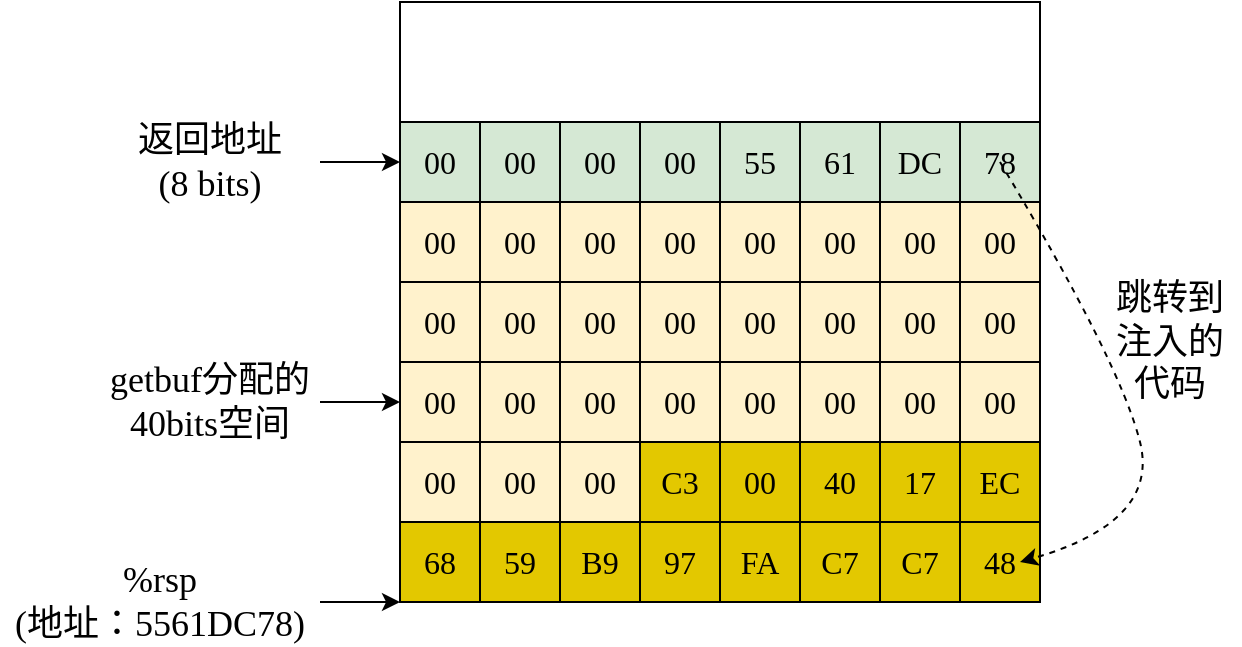 <mxfile>
    <diagram id="Xdzq0T5rtHVKRT2HmKXS" name="第 1 页">
        <mxGraphModel dx="906" dy="659" grid="1" gridSize="10" guides="1" tooltips="1" connect="1" arrows="1" fold="1" page="1" pageScale="1" pageWidth="827" pageHeight="1169" math="0" shadow="0">
            <root>
                <mxCell id="0"/>
                <mxCell id="1" parent="0"/>
                <mxCell id="2" value="" style="rounded=0;whiteSpace=wrap;html=1;fontFamily=JetBrains Mono;" parent="1" vertex="1">
                    <mxGeometry x="320" y="60" width="320" height="60" as="geometry"/>
                </mxCell>
                <mxCell id="3" value="&lt;div style=&quot;color: rgb(59, 59, 59); background-color: rgb(255, 255, 255); font-size: 16px; line-height: 22px;&quot;&gt;&lt;br&gt;&lt;/div&gt;" style="rounded=0;whiteSpace=wrap;html=1;fontFamily=JetBrains Mono;" parent="1" vertex="1">
                    <mxGeometry x="320" y="120" width="320" height="40" as="geometry"/>
                </mxCell>
                <mxCell id="4" value="" style="rounded=0;whiteSpace=wrap;html=1;fontSize=16;fontFamily=JetBrains Mono;" parent="1" vertex="1">
                    <mxGeometry x="320" y="160" width="320" height="200" as="geometry"/>
                </mxCell>
                <mxCell id="6" value="" style="edgeStyle=none;html=1;fontSize=18;fontFamily=JetBrains Mono;" parent="1" source="5" target="4" edge="1">
                    <mxGeometry relative="1" as="geometry"/>
                </mxCell>
                <mxCell id="5" value="&lt;font&gt;getbuf&lt;/font&gt;&lt;font face=&quot;思源黑体&quot;&gt;分配的40bits空间&lt;/font&gt;" style="text;html=1;strokeColor=none;fillColor=none;align=center;verticalAlign=middle;whiteSpace=wrap;rounded=0;fontSize=18;fontFamily=JetBrains Mono;" parent="1" vertex="1">
                    <mxGeometry x="170" y="245" width="110" height="30" as="geometry"/>
                </mxCell>
                <mxCell id="13" style="edgeStyle=none;html=1;exitX=1;exitY=0.5;exitDx=0;exitDy=0;entryX=0;entryY=0.5;entryDx=0;entryDy=0;fontSize=18;fontFamily=JetBrains Mono;" parent="1" source="10" target="3" edge="1">
                    <mxGeometry relative="1" as="geometry"/>
                </mxCell>
                <mxCell id="10" value="&lt;font face=&quot;思源黑体&quot;&gt;返回地址&lt;br&gt;(8 bits)&lt;/font&gt;" style="text;html=1;strokeColor=none;fillColor=none;align=center;verticalAlign=middle;whiteSpace=wrap;rounded=0;fontSize=18;fontFamily=JetBrains Mono;" parent="1" vertex="1">
                    <mxGeometry x="170" y="125" width="110" height="30" as="geometry"/>
                </mxCell>
                <mxCell id="16" style="edgeStyle=none;html=1;exitX=1;exitY=0.5;exitDx=0;exitDy=0;entryX=0;entryY=1;entryDx=0;entryDy=0;fontSize=18;fontFamily=JetBrains Mono;" parent="1" source="15" target="4" edge="1">
                    <mxGeometry relative="1" as="geometry"/>
                </mxCell>
                <mxCell id="15" value="&lt;font&gt;%rsp&lt;br&gt;&lt;font face=&quot;思源黑体&quot;&gt;(地址：5561DC78)&lt;/font&gt;&lt;/font&gt;" style="text;html=1;strokeColor=none;fillColor=none;align=center;verticalAlign=middle;whiteSpace=wrap;rounded=0;fontSize=18;fontFamily=JetBrains Mono;" parent="1" vertex="1">
                    <mxGeometry x="120" y="340" width="160" height="40" as="geometry"/>
                </mxCell>
                <mxCell id="17" value="&lt;span style=&quot;color: rgb(59, 59, 59); font-size: 16px; background-color: rgb(255, 255, 255);&quot;&gt;00&lt;/span&gt;" style="rounded=0;whiteSpace=wrap;html=1;fontSize=18;fontFamily=JetBrains Mono;" parent="1" vertex="1">
                    <mxGeometry x="320" y="120" width="40" height="40" as="geometry"/>
                </mxCell>
                <mxCell id="18" value="&lt;span style=&quot;color: rgb(59, 59, 59); font-size: 16px; background-color: rgb(255, 255, 255);&quot;&gt;00&lt;/span&gt;" style="rounded=0;whiteSpace=wrap;html=1;fontSize=18;fontFamily=JetBrains Mono;" parent="1" vertex="1">
                    <mxGeometry x="360" y="120" width="40" height="40" as="geometry"/>
                </mxCell>
                <mxCell id="19" value="&lt;span style=&quot;font-size: 16px;&quot;&gt;00&lt;/span&gt;" style="rounded=0;whiteSpace=wrap;html=1;fontSize=18;fillColor=#d5e8d4;strokeColor=#000000;fontColor=default;labelBackgroundColor=none;labelBorderColor=none;fontFamily=JetBrains Mono;" parent="1" vertex="1">
                    <mxGeometry x="400" y="120" width="40" height="40" as="geometry"/>
                </mxCell>
                <mxCell id="20" value="&lt;span style=&quot;font-size: 16px;&quot;&gt;00&lt;/span&gt;" style="rounded=0;whiteSpace=wrap;html=1;fontSize=18;fillColor=#d5e8d4;strokeColor=#000000;fontColor=default;labelBackgroundColor=none;labelBorderColor=none;fontFamily=JetBrains Mono;" parent="1" vertex="1">
                    <mxGeometry x="440" y="120" width="40" height="40" as="geometry"/>
                </mxCell>
                <mxCell id="21" value="&lt;font&gt;&lt;span style=&quot;font-size: 16px;&quot;&gt;55&lt;/span&gt;&lt;/font&gt;" style="rounded=0;whiteSpace=wrap;html=1;fontSize=18;fillColor=#d5e8d4;strokeColor=#000000;labelBackgroundColor=none;labelBorderColor=none;fontFamily=JetBrains Mono;" parent="1" vertex="1">
                    <mxGeometry x="480" y="120" width="40" height="40" as="geometry"/>
                </mxCell>
                <mxCell id="22" value="&lt;font&gt;&lt;span style=&quot;font-size: 16px;&quot;&gt;61&lt;/span&gt;&lt;/font&gt;" style="rounded=0;whiteSpace=wrap;html=1;fontSize=18;fillColor=#d5e8d4;strokeColor=#000000;labelBackgroundColor=none;labelBorderColor=none;fontFamily=JetBrains Mono;" parent="1" vertex="1">
                    <mxGeometry x="520" y="120" width="40" height="40" as="geometry"/>
                </mxCell>
                <mxCell id="23" value="&lt;font&gt;&lt;span style=&quot;font-size: 16px;&quot;&gt;DC&lt;/span&gt;&lt;/font&gt;" style="rounded=0;whiteSpace=wrap;html=1;fontSize=18;fillColor=#d5e8d4;strokeColor=#000000;labelBackgroundColor=none;labelBorderColor=none;fontFamily=JetBrains Mono;" parent="1" vertex="1">
                    <mxGeometry x="560" y="120" width="40" height="40" as="geometry"/>
                </mxCell>
                <mxCell id="24" value="&lt;span style=&quot;font-size: 16px;&quot;&gt;78&lt;/span&gt;" style="rounded=0;whiteSpace=wrap;html=1;fontSize=18;fillColor=#d5e8d4;strokeColor=#000000;labelBackgroundColor=none;labelBorderColor=none;fontFamily=JetBrains Mono;" parent="1" vertex="1">
                    <mxGeometry x="600" y="120" width="40" height="40" as="geometry"/>
                </mxCell>
                <mxCell id="25" value="&lt;span style=&quot;font-size: 16px;&quot;&gt;00&lt;/span&gt;" style="rounded=0;whiteSpace=wrap;html=1;fontSize=18;fillColor=#d5e8d4;strokeColor=#000000;fontColor=default;labelBackgroundColor=none;labelBorderColor=none;fontFamily=JetBrains Mono;" parent="1" vertex="1">
                    <mxGeometry x="320" y="120" width="40" height="40" as="geometry"/>
                </mxCell>
                <mxCell id="26" value="&lt;span style=&quot;font-size: 16px;&quot;&gt;00&lt;/span&gt;" style="rounded=0;whiteSpace=wrap;html=1;fontSize=18;fillColor=#d5e8d4;strokeColor=#000000;fontColor=default;labelBackgroundColor=none;labelBorderColor=none;fontFamily=JetBrains Mono;" parent="1" vertex="1">
                    <mxGeometry x="360" y="120" width="40" height="40" as="geometry"/>
                </mxCell>
                <mxCell id="27" value="&lt;span style=&quot;font-size: 16px;&quot;&gt;48&lt;/span&gt;" style="rounded=0;whiteSpace=wrap;html=1;fontSize=18;labelBackgroundColor=none;labelBorderColor=none;fillColor=#e3c800;strokeColor=#000000;fontColor=#000000;fontFamily=JetBrains Mono;" parent="1" vertex="1">
                    <mxGeometry x="600" y="320" width="40" height="40" as="geometry"/>
                </mxCell>
                <mxCell id="30" value="&lt;span style=&quot;font-size: 16px;&quot;&gt;C7&lt;/span&gt;" style="rounded=0;whiteSpace=wrap;html=1;fontSize=18;labelBackgroundColor=none;labelBorderColor=none;fillColor=#e3c800;strokeColor=#000000;fontColor=#000000;fontFamily=JetBrains Mono;" parent="1" vertex="1">
                    <mxGeometry x="560" y="320" width="40" height="40" as="geometry"/>
                </mxCell>
                <mxCell id="70" value="&lt;span style=&quot;font-size: 16px;&quot;&gt;00&lt;/span&gt;" style="rounded=0;whiteSpace=wrap;html=1;fontSize=18;labelBackgroundColor=none;labelBorderColor=none;fillColor=#fff2cc;strokeColor=#000000;fontFamily=JetBrains Mono;" parent="1" vertex="1">
                    <mxGeometry x="480" y="320" width="40" height="40" as="geometry"/>
                </mxCell>
                <mxCell id="71" value="&lt;span style=&quot;font-size: 16px;&quot;&gt;00&lt;/span&gt;" style="rounded=0;whiteSpace=wrap;html=1;fontSize=18;labelBackgroundColor=none;labelBorderColor=none;fillColor=#fff2cc;strokeColor=#000000;fontFamily=JetBrains Mono;" parent="1" vertex="1">
                    <mxGeometry x="520" y="320" width="40" height="40" as="geometry"/>
                </mxCell>
                <mxCell id="72" value="&lt;span style=&quot;font-size: 16px;&quot;&gt;FA&lt;/span&gt;" style="rounded=0;whiteSpace=wrap;html=1;fontSize=18;labelBackgroundColor=none;labelBorderColor=none;fillColor=#e3c800;strokeColor=#000000;fontColor=#000000;fontFamily=JetBrains Mono;" parent="1" vertex="1">
                    <mxGeometry x="480" y="320" width="40" height="40" as="geometry"/>
                </mxCell>
                <mxCell id="73" value="&lt;span style=&quot;font-size: 16px;&quot;&gt;C7&lt;/span&gt;" style="rounded=0;whiteSpace=wrap;html=1;fontSize=18;labelBackgroundColor=none;labelBorderColor=none;fillColor=#e3c800;strokeColor=#000000;fontColor=#000000;fontFamily=JetBrains Mono;" parent="1" vertex="1">
                    <mxGeometry x="520" y="320" width="40" height="40" as="geometry"/>
                </mxCell>
                <mxCell id="74" value="&lt;span style=&quot;font-size: 16px;&quot;&gt;68&lt;/span&gt;" style="rounded=0;whiteSpace=wrap;html=1;fontSize=18;labelBackgroundColor=none;labelBorderColor=none;fillColor=#e3c800;strokeColor=#000000;fontColor=#000000;fontFamily=JetBrains Mono;" parent="1" vertex="1">
                    <mxGeometry x="320" y="320" width="40" height="40" as="geometry"/>
                </mxCell>
                <mxCell id="75" value="&lt;span style=&quot;font-size: 16px;&quot;&gt;59&lt;/span&gt;" style="rounded=0;whiteSpace=wrap;html=1;fontSize=18;labelBackgroundColor=none;labelBorderColor=none;fillColor=#e3c800;strokeColor=#000000;fontColor=#000000;fontFamily=JetBrains Mono;" parent="1" vertex="1">
                    <mxGeometry x="360" y="320" width="40" height="40" as="geometry"/>
                </mxCell>
                <mxCell id="76" value="&lt;span style=&quot;font-size: 16px;&quot;&gt;B9&lt;/span&gt;" style="rounded=0;whiteSpace=wrap;html=1;fontSize=18;labelBackgroundColor=none;labelBorderColor=none;fillColor=#e3c800;strokeColor=#000000;fontColor=#000000;fontFamily=JetBrains Mono;" parent="1" vertex="1">
                    <mxGeometry x="400" y="320" width="40" height="40" as="geometry"/>
                </mxCell>
                <mxCell id="77" value="&lt;span style=&quot;font-size: 16px;&quot;&gt;97&lt;/span&gt;" style="rounded=0;whiteSpace=wrap;html=1;fontSize=18;labelBackgroundColor=none;labelBorderColor=none;fillColor=#e3c800;strokeColor=#000000;fontColor=#000000;fontFamily=JetBrains Mono;" parent="1" vertex="1">
                    <mxGeometry x="440" y="320" width="40" height="40" as="geometry"/>
                </mxCell>
                <mxCell id="78" value="&lt;span style=&quot;font-size: 16px;&quot;&gt;00&lt;/span&gt;" style="rounded=0;whiteSpace=wrap;html=1;fontSize=18;labelBackgroundColor=none;labelBorderColor=none;fillColor=#fff2cc;strokeColor=#000000;fontFamily=JetBrains Mono;" parent="1" vertex="1">
                    <mxGeometry x="320" y="280" width="40" height="40" as="geometry"/>
                </mxCell>
                <mxCell id="79" value="&lt;span style=&quot;font-size: 16px;&quot;&gt;00&lt;/span&gt;" style="rounded=0;whiteSpace=wrap;html=1;fontSize=18;labelBackgroundColor=none;labelBorderColor=none;fillColor=#fff2cc;strokeColor=#000000;fontFamily=JetBrains Mono;" parent="1" vertex="1">
                    <mxGeometry x="360" y="280" width="40" height="40" as="geometry"/>
                </mxCell>
                <mxCell id="80" value="&lt;span style=&quot;font-size: 16px;&quot;&gt;00&lt;/span&gt;" style="rounded=0;whiteSpace=wrap;html=1;fontSize=18;labelBackgroundColor=none;labelBorderColor=none;fillColor=#fff2cc;strokeColor=#000000;fontFamily=JetBrains Mono;" parent="1" vertex="1">
                    <mxGeometry x="400" y="280" width="40" height="40" as="geometry"/>
                </mxCell>
                <mxCell id="81" value="&lt;span style=&quot;font-size: 16px;&quot;&gt;C3&lt;/span&gt;" style="rounded=0;whiteSpace=wrap;html=1;fontSize=18;labelBackgroundColor=none;labelBorderColor=none;fillColor=#e3c800;strokeColor=#000000;fontColor=#000000;fontFamily=JetBrains Mono;" parent="1" vertex="1">
                    <mxGeometry x="440" y="280" width="40" height="40" as="geometry"/>
                </mxCell>
                <mxCell id="82" value="&lt;span style=&quot;font-size: 16px;&quot;&gt;EC&lt;/span&gt;" style="rounded=0;whiteSpace=wrap;html=1;fontSize=18;labelBackgroundColor=none;labelBorderColor=none;fillColor=#e3c800;strokeColor=#000000;fontColor=#000000;fontFamily=JetBrains Mono;" parent="1" vertex="1">
                    <mxGeometry x="600" y="280" width="40" height="40" as="geometry"/>
                </mxCell>
                <mxCell id="83" value="&lt;span style=&quot;font-size: 16px;&quot;&gt;17&lt;/span&gt;" style="rounded=0;whiteSpace=wrap;html=1;fontSize=18;labelBackgroundColor=none;labelBorderColor=none;fillColor=#e3c800;strokeColor=#000000;fontColor=#000000;fontFamily=JetBrains Mono;" parent="1" vertex="1">
                    <mxGeometry x="560" y="280" width="40" height="40" as="geometry"/>
                </mxCell>
                <mxCell id="84" value="&lt;span style=&quot;font-size: 16px;&quot;&gt;40&lt;/span&gt;" style="rounded=0;whiteSpace=wrap;html=1;fontSize=18;labelBackgroundColor=none;labelBorderColor=none;fillColor=#e3c800;strokeColor=#000000;fontColor=#000000;fontFamily=JetBrains Mono;" parent="1" vertex="1">
                    <mxGeometry x="520" y="280" width="40" height="40" as="geometry"/>
                </mxCell>
                <mxCell id="85" value="&lt;span style=&quot;font-size: 16px;&quot;&gt;00&lt;/span&gt;" style="rounded=0;whiteSpace=wrap;html=1;fontSize=18;labelBackgroundColor=none;labelBorderColor=none;fillColor=#e3c800;strokeColor=#000000;fontColor=#000000;fontFamily=JetBrains Mono;" parent="1" vertex="1">
                    <mxGeometry x="480" y="280" width="40" height="40" as="geometry"/>
                </mxCell>
                <mxCell id="86" value="&lt;span style=&quot;font-size: 16px;&quot;&gt;00&lt;/span&gt;" style="rounded=0;whiteSpace=wrap;html=1;fontSize=18;labelBackgroundColor=none;labelBorderColor=none;fillColor=#fff2cc;strokeColor=#000000;fontFamily=JetBrains Mono;" parent="1" vertex="1">
                    <mxGeometry x="320" y="240" width="40" height="40" as="geometry"/>
                </mxCell>
                <mxCell id="87" value="&lt;span style=&quot;font-size: 16px;&quot;&gt;00&lt;/span&gt;" style="rounded=0;whiteSpace=wrap;html=1;fontSize=18;labelBackgroundColor=none;labelBorderColor=none;fillColor=#fff2cc;strokeColor=#000000;fontFamily=JetBrains Mono;" parent="1" vertex="1">
                    <mxGeometry x="360" y="240" width="40" height="40" as="geometry"/>
                </mxCell>
                <mxCell id="88" value="&lt;span style=&quot;font-size: 16px;&quot;&gt;00&lt;/span&gt;" style="rounded=0;whiteSpace=wrap;html=1;fontSize=18;labelBackgroundColor=none;labelBorderColor=none;fillColor=#fff2cc;strokeColor=#000000;fontFamily=JetBrains Mono;" parent="1" vertex="1">
                    <mxGeometry x="400" y="240" width="40" height="40" as="geometry"/>
                </mxCell>
                <mxCell id="89" value="&lt;span style=&quot;font-size: 16px;&quot;&gt;00&lt;/span&gt;" style="rounded=0;whiteSpace=wrap;html=1;fontSize=18;labelBackgroundColor=none;labelBorderColor=none;fillColor=#fff2cc;strokeColor=#000000;fontFamily=JetBrains Mono;" parent="1" vertex="1">
                    <mxGeometry x="440" y="240" width="40" height="40" as="geometry"/>
                </mxCell>
                <mxCell id="90" value="&lt;span style=&quot;font-size: 16px;&quot;&gt;00&lt;/span&gt;" style="rounded=0;whiteSpace=wrap;html=1;fontSize=18;labelBackgroundColor=none;labelBorderColor=none;fillColor=#fff2cc;strokeColor=#000000;fontFamily=JetBrains Mono;" parent="1" vertex="1">
                    <mxGeometry x="600" y="240" width="40" height="40" as="geometry"/>
                </mxCell>
                <mxCell id="91" value="&lt;span style=&quot;font-size: 16px;&quot;&gt;00&lt;/span&gt;" style="rounded=0;whiteSpace=wrap;html=1;fontSize=18;labelBackgroundColor=none;labelBorderColor=none;fillColor=#fff2cc;strokeColor=#000000;fontFamily=JetBrains Mono;" parent="1" vertex="1">
                    <mxGeometry x="560" y="240" width="40" height="40" as="geometry"/>
                </mxCell>
                <mxCell id="92" value="&lt;span style=&quot;font-size: 16px;&quot;&gt;00&lt;/span&gt;" style="rounded=0;whiteSpace=wrap;html=1;fontSize=18;labelBackgroundColor=none;labelBorderColor=none;fillColor=#fff2cc;strokeColor=#000000;fontFamily=JetBrains Mono;" parent="1" vertex="1">
                    <mxGeometry x="520" y="240" width="40" height="40" as="geometry"/>
                </mxCell>
                <mxCell id="93" value="&lt;span style=&quot;font-size: 16px;&quot;&gt;00&lt;/span&gt;" style="rounded=0;whiteSpace=wrap;html=1;fontSize=18;labelBackgroundColor=none;labelBorderColor=none;fillColor=#fff2cc;strokeColor=#000000;fontFamily=JetBrains Mono;" parent="1" vertex="1">
                    <mxGeometry x="480" y="240" width="40" height="40" as="geometry"/>
                </mxCell>
                <mxCell id="94" value="&lt;span style=&quot;font-size: 16px;&quot;&gt;00&lt;/span&gt;" style="rounded=0;whiteSpace=wrap;html=1;fontSize=18;labelBackgroundColor=none;labelBorderColor=none;fillColor=#fff2cc;strokeColor=#000000;fontFamily=JetBrains Mono;" parent="1" vertex="1">
                    <mxGeometry x="320" y="200" width="40" height="40" as="geometry"/>
                </mxCell>
                <mxCell id="95" value="&lt;span style=&quot;font-size: 16px;&quot;&gt;00&lt;/span&gt;" style="rounded=0;whiteSpace=wrap;html=1;fontSize=18;labelBackgroundColor=none;labelBorderColor=none;fillColor=#fff2cc;strokeColor=#000000;fontFamily=JetBrains Mono;" parent="1" vertex="1">
                    <mxGeometry x="360" y="200" width="40" height="40" as="geometry"/>
                </mxCell>
                <mxCell id="96" value="&lt;span style=&quot;font-size: 16px;&quot;&gt;00&lt;/span&gt;" style="rounded=0;whiteSpace=wrap;html=1;fontSize=18;labelBackgroundColor=none;labelBorderColor=none;fillColor=#fff2cc;strokeColor=#000000;fontFamily=JetBrains Mono;" parent="1" vertex="1">
                    <mxGeometry x="400" y="200" width="40" height="40" as="geometry"/>
                </mxCell>
                <mxCell id="97" value="&lt;span style=&quot;font-size: 16px;&quot;&gt;00&lt;/span&gt;" style="rounded=0;whiteSpace=wrap;html=1;fontSize=18;labelBackgroundColor=none;labelBorderColor=none;fillColor=#fff2cc;strokeColor=#000000;fontFamily=JetBrains Mono;" parent="1" vertex="1">
                    <mxGeometry x="440" y="200" width="40" height="40" as="geometry"/>
                </mxCell>
                <mxCell id="98" value="&lt;span style=&quot;font-size: 16px;&quot;&gt;00&lt;/span&gt;" style="rounded=0;whiteSpace=wrap;html=1;fontSize=18;labelBackgroundColor=none;labelBorderColor=none;fillColor=#fff2cc;strokeColor=#000000;fontFamily=JetBrains Mono;" parent="1" vertex="1">
                    <mxGeometry x="600" y="200" width="40" height="40" as="geometry"/>
                </mxCell>
                <mxCell id="99" value="&lt;span style=&quot;font-size: 16px;&quot;&gt;00&lt;/span&gt;" style="rounded=0;whiteSpace=wrap;html=1;fontSize=18;labelBackgroundColor=none;labelBorderColor=none;fillColor=#fff2cc;strokeColor=#000000;fontFamily=JetBrains Mono;" parent="1" vertex="1">
                    <mxGeometry x="560" y="200" width="40" height="40" as="geometry"/>
                </mxCell>
                <mxCell id="100" value="&lt;span style=&quot;font-size: 16px;&quot;&gt;00&lt;/span&gt;" style="rounded=0;whiteSpace=wrap;html=1;fontSize=18;labelBackgroundColor=none;labelBorderColor=none;fillColor=#fff2cc;strokeColor=#000000;fontFamily=JetBrains Mono;" parent="1" vertex="1">
                    <mxGeometry x="520" y="200" width="40" height="40" as="geometry"/>
                </mxCell>
                <mxCell id="101" value="&lt;span style=&quot;font-size: 16px;&quot;&gt;00&lt;/span&gt;" style="rounded=0;whiteSpace=wrap;html=1;fontSize=18;labelBackgroundColor=none;labelBorderColor=none;fillColor=#fff2cc;strokeColor=#000000;fontFamily=JetBrains Mono;" parent="1" vertex="1">
                    <mxGeometry x="480" y="200" width="40" height="40" as="geometry"/>
                </mxCell>
                <mxCell id="102" value="&lt;span style=&quot;font-size: 16px;&quot;&gt;00&lt;/span&gt;" style="rounded=0;whiteSpace=wrap;html=1;fontSize=18;labelBackgroundColor=none;labelBorderColor=none;fillColor=#fff2cc;strokeColor=#000000;fontFamily=JetBrains Mono;" parent="1" vertex="1">
                    <mxGeometry x="320" y="160" width="40" height="40" as="geometry"/>
                </mxCell>
                <mxCell id="103" value="&lt;span style=&quot;font-size: 16px;&quot;&gt;00&lt;/span&gt;" style="rounded=0;whiteSpace=wrap;html=1;fontSize=18;labelBackgroundColor=none;labelBorderColor=none;fillColor=#fff2cc;strokeColor=#000000;fontFamily=JetBrains Mono;" parent="1" vertex="1">
                    <mxGeometry x="360" y="160" width="40" height="40" as="geometry"/>
                </mxCell>
                <mxCell id="104" value="&lt;span style=&quot;font-size: 16px;&quot;&gt;00&lt;/span&gt;" style="rounded=0;whiteSpace=wrap;html=1;fontSize=18;labelBackgroundColor=none;labelBorderColor=none;fillColor=#fff2cc;strokeColor=#000000;fontFamily=JetBrains Mono;" parent="1" vertex="1">
                    <mxGeometry x="400" y="160" width="40" height="40" as="geometry"/>
                </mxCell>
                <mxCell id="105" value="&lt;span style=&quot;font-size: 16px;&quot;&gt;00&lt;/span&gt;" style="rounded=0;whiteSpace=wrap;html=1;fontSize=18;labelBackgroundColor=none;labelBorderColor=none;fillColor=#fff2cc;strokeColor=#000000;fontFamily=JetBrains Mono;" parent="1" vertex="1">
                    <mxGeometry x="440" y="160" width="40" height="40" as="geometry"/>
                </mxCell>
                <mxCell id="106" value="&lt;span style=&quot;font-size: 16px;&quot;&gt;00&lt;/span&gt;" style="rounded=0;whiteSpace=wrap;html=1;fontSize=18;labelBackgroundColor=none;labelBorderColor=none;fillColor=#fff2cc;strokeColor=#000000;fontFamily=JetBrains Mono;" parent="1" vertex="1">
                    <mxGeometry x="600" y="160" width="40" height="40" as="geometry"/>
                </mxCell>
                <mxCell id="107" value="&lt;span style=&quot;font-size: 16px;&quot;&gt;00&lt;/span&gt;" style="rounded=0;whiteSpace=wrap;html=1;fontSize=18;labelBackgroundColor=none;labelBorderColor=none;fillColor=#fff2cc;strokeColor=#000000;fontFamily=JetBrains Mono;" parent="1" vertex="1">
                    <mxGeometry x="560" y="160" width="40" height="40" as="geometry"/>
                </mxCell>
                <mxCell id="108" value="&lt;span style=&quot;font-size: 16px;&quot;&gt;00&lt;/span&gt;" style="rounded=0;whiteSpace=wrap;html=1;fontSize=18;labelBackgroundColor=none;labelBorderColor=none;fillColor=#fff2cc;strokeColor=#000000;fontFamily=JetBrains Mono;" parent="1" vertex="1">
                    <mxGeometry x="520" y="160" width="40" height="40" as="geometry"/>
                </mxCell>
                <mxCell id="109" value="&lt;span style=&quot;font-size: 16px;&quot;&gt;00&lt;/span&gt;" style="rounded=0;whiteSpace=wrap;html=1;fontSize=18;labelBackgroundColor=none;labelBorderColor=none;fillColor=#fff2cc;strokeColor=#000000;fontFamily=JetBrains Mono;" parent="1" vertex="1">
                    <mxGeometry x="480" y="160" width="40" height="40" as="geometry"/>
                </mxCell>
                <mxCell id="110" value="" style="curved=1;endArrow=classic;html=1;exitX=0.5;exitY=0.5;exitDx=0;exitDy=0;exitPerimeter=0;dashed=1;entryX=0.75;entryY=0.5;entryDx=0;entryDy=0;entryPerimeter=0;fontFamily=JetBrains Mono;" parent="1" source="24" target="27" edge="1">
                    <mxGeometry width="50" height="50" relative="1" as="geometry">
                        <mxPoint x="420" y="230" as="sourcePoint"/>
                        <mxPoint x="660" y="340" as="targetPoint"/>
                        <Array as="points">
                            <mxPoint x="680" y="240"/>
                            <mxPoint x="700" y="320"/>
                        </Array>
                    </mxGeometry>
                </mxCell>
                <mxCell id="111" value="&lt;font face=&quot;思源黑体&quot;&gt;跳转到注入的代码&lt;/font&gt;" style="text;html=1;strokeColor=none;fillColor=none;align=center;verticalAlign=middle;whiteSpace=wrap;rounded=0;fontSize=18;fontFamily=JetBrains Mono;" parent="1" vertex="1">
                    <mxGeometry x="670" y="215" width="70" height="30" as="geometry"/>
                </mxCell>
            </root>
        </mxGraphModel>
    </diagram>
</mxfile>